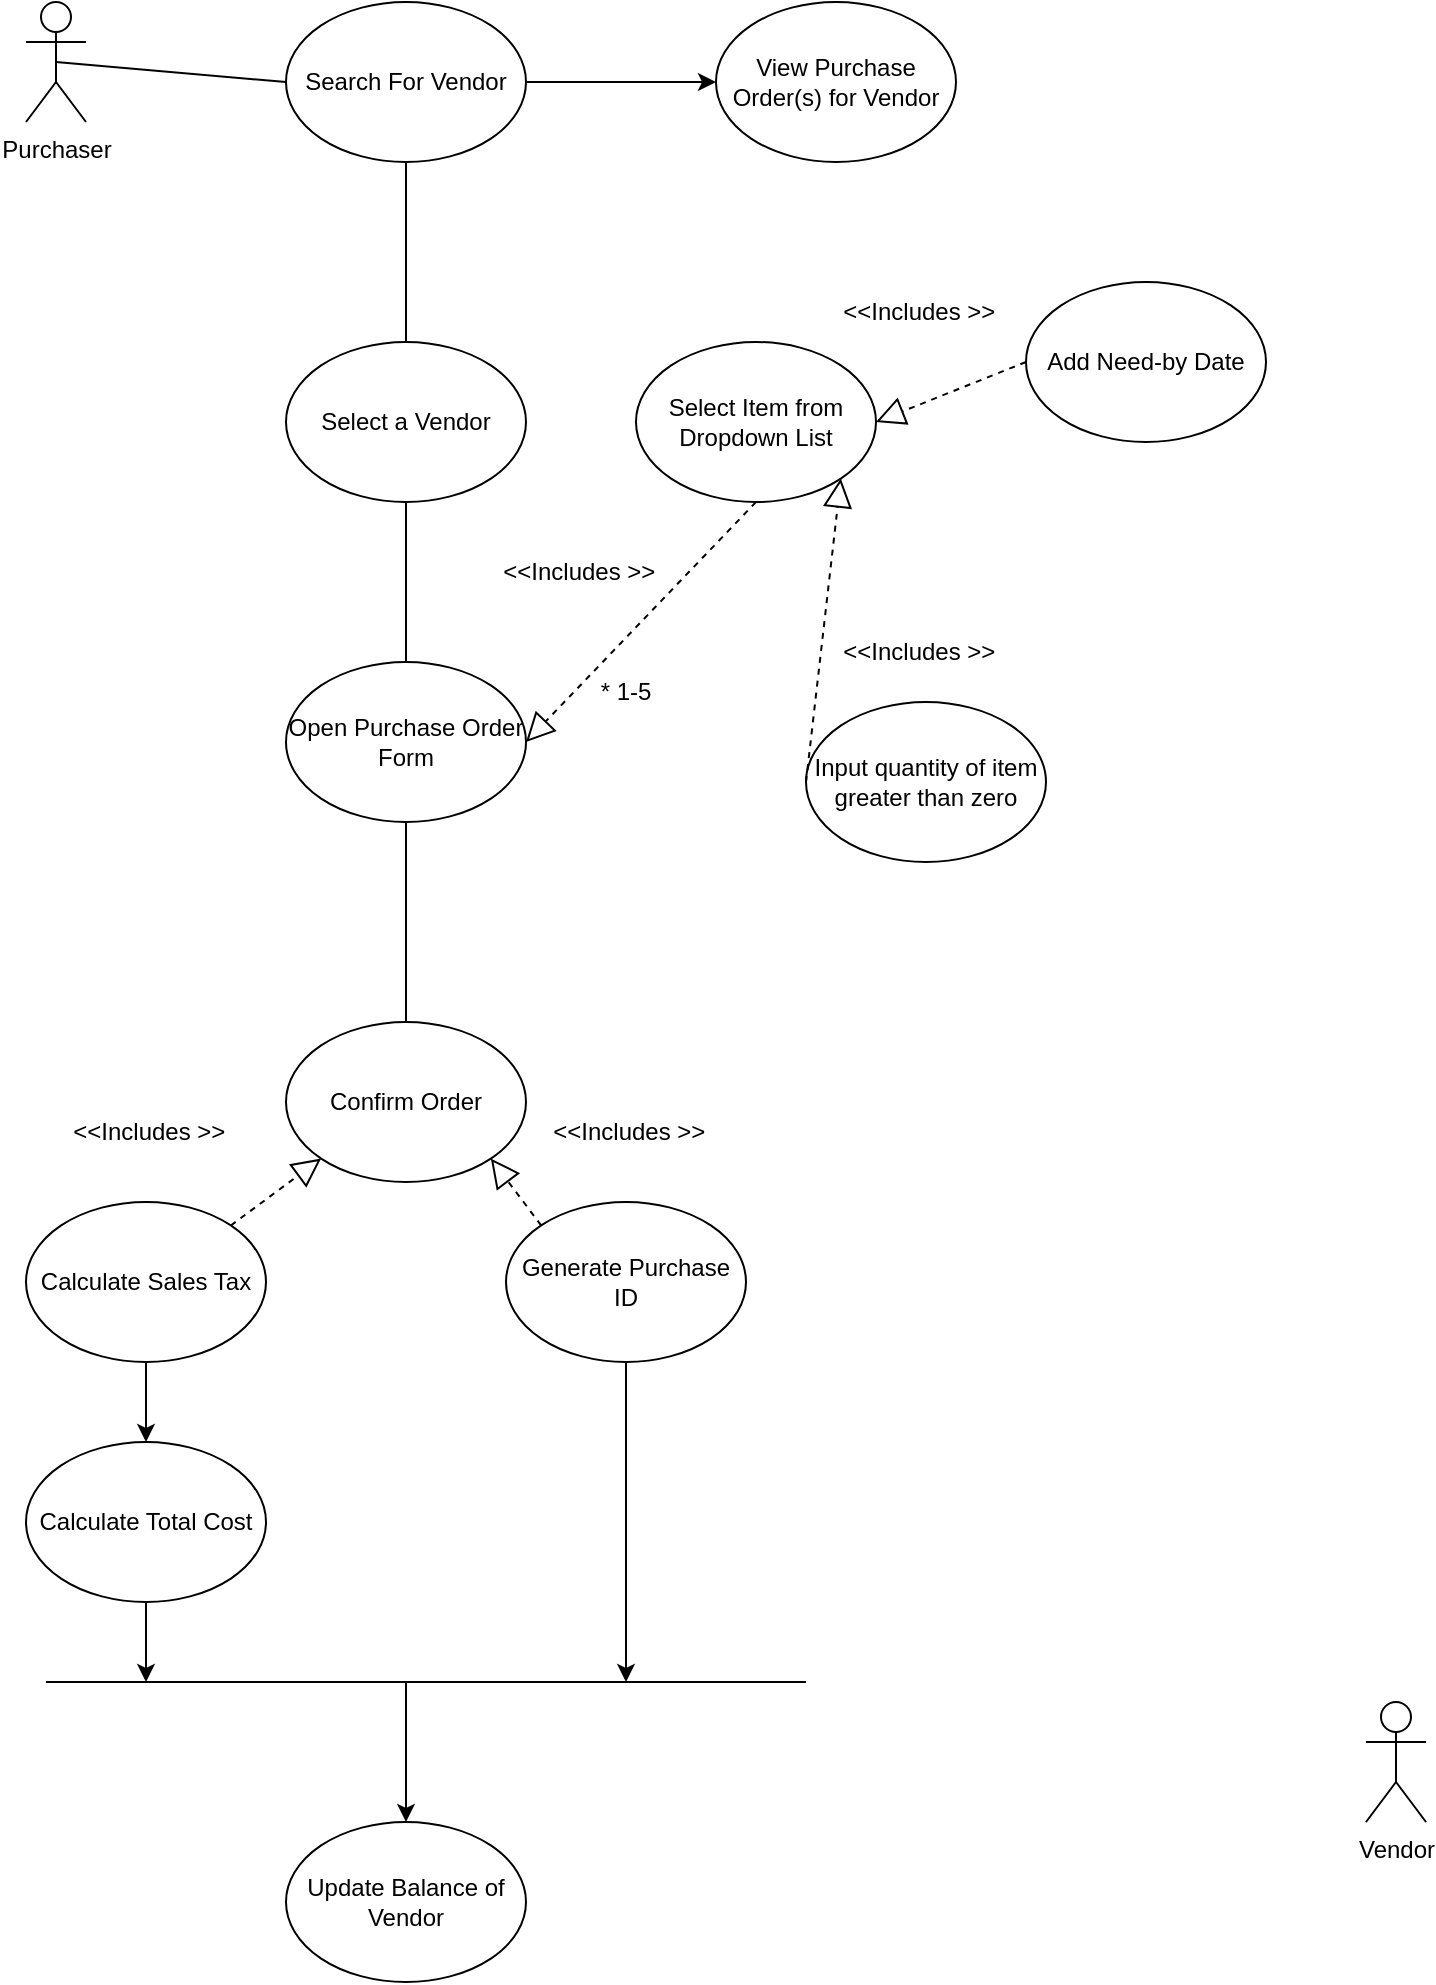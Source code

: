 <mxfile version="20.4.0"><diagram id="OidZ8eUb1mpM3Htv5hEV" name="Page-1"><mxGraphModel dx="1040" dy="658" grid="1" gridSize="10" guides="1" tooltips="1" connect="1" arrows="1" fold="1" page="1" pageScale="1" pageWidth="850" pageHeight="1100" math="0" shadow="0"><root><mxCell id="0"/><mxCell id="1" parent="0"/><mxCell id="1EhhM8Yrq_8ZWg-IZS18-1" value="Purchaser" style="shape=umlActor;verticalLabelPosition=bottom;verticalAlign=top;html=1;outlineConnect=0;" vertex="1" parent="1"><mxGeometry x="60" y="80" width="30" height="60" as="geometry"/></mxCell><mxCell id="1EhhM8Yrq_8ZWg-IZS18-4" value="Search For Vendor" style="ellipse;whiteSpace=wrap;html=1;" vertex="1" parent="1"><mxGeometry x="190" y="80" width="120" height="80" as="geometry"/></mxCell><mxCell id="1EhhM8Yrq_8ZWg-IZS18-5" value="" style="endArrow=none;html=1;rounded=0;exitX=0.5;exitY=0.5;exitDx=0;exitDy=0;exitPerimeter=0;entryX=0;entryY=0.5;entryDx=0;entryDy=0;" edge="1" parent="1" source="1EhhM8Yrq_8ZWg-IZS18-1" target="1EhhM8Yrq_8ZWg-IZS18-4"><mxGeometry width="50" height="50" relative="1" as="geometry"><mxPoint x="400" y="270" as="sourcePoint"/><mxPoint x="450" y="220" as="targetPoint"/></mxGeometry></mxCell><mxCell id="1EhhM8Yrq_8ZWg-IZS18-6" value="Select a Vendor" style="ellipse;whiteSpace=wrap;html=1;" vertex="1" parent="1"><mxGeometry x="190" y="250" width="120" height="80" as="geometry"/></mxCell><mxCell id="1EhhM8Yrq_8ZWg-IZS18-7" value="" style="endArrow=none;html=1;rounded=0;exitX=0.5;exitY=1;exitDx=0;exitDy=0;entryX=0.5;entryY=0;entryDx=0;entryDy=0;" edge="1" parent="1" source="1EhhM8Yrq_8ZWg-IZS18-4" target="1EhhM8Yrq_8ZWg-IZS18-6"><mxGeometry width="50" height="50" relative="1" as="geometry"><mxPoint x="400" y="270" as="sourcePoint"/><mxPoint x="450" y="220" as="targetPoint"/></mxGeometry></mxCell><mxCell id="1EhhM8Yrq_8ZWg-IZS18-8" value="Open Purchase Order Form" style="ellipse;whiteSpace=wrap;html=1;" vertex="1" parent="1"><mxGeometry x="190" y="410" width="120" height="80" as="geometry"/></mxCell><mxCell id="1EhhM8Yrq_8ZWg-IZS18-9" value="" style="endArrow=none;html=1;rounded=0;exitX=0.5;exitY=1;exitDx=0;exitDy=0;entryX=0.5;entryY=0;entryDx=0;entryDy=0;" edge="1" parent="1" source="1EhhM8Yrq_8ZWg-IZS18-6" target="1EhhM8Yrq_8ZWg-IZS18-8"><mxGeometry width="50" height="50" relative="1" as="geometry"><mxPoint x="400" y="370" as="sourcePoint"/><mxPoint x="450" y="320" as="targetPoint"/></mxGeometry></mxCell><mxCell id="1EhhM8Yrq_8ZWg-IZS18-10" value="Select Item from Dropdown List" style="ellipse;whiteSpace=wrap;html=1;" vertex="1" parent="1"><mxGeometry x="365" y="250" width="120" height="80" as="geometry"/></mxCell><mxCell id="1EhhM8Yrq_8ZWg-IZS18-11" value="" style="endArrow=block;dashed=1;endFill=0;endSize=12;html=1;rounded=0;exitX=0.5;exitY=1;exitDx=0;exitDy=0;entryX=1;entryY=0.5;entryDx=0;entryDy=0;" edge="1" parent="1" source="1EhhM8Yrq_8ZWg-IZS18-10" target="1EhhM8Yrq_8ZWg-IZS18-8"><mxGeometry width="160" relative="1" as="geometry"><mxPoint x="340" y="430" as="sourcePoint"/><mxPoint x="500" y="430" as="targetPoint"/></mxGeometry></mxCell><mxCell id="1EhhM8Yrq_8ZWg-IZS18-12" value="Input quantity of item greater than zero" style="ellipse;whiteSpace=wrap;html=1;" vertex="1" parent="1"><mxGeometry x="450" y="430" width="120" height="80" as="geometry"/></mxCell><mxCell id="1EhhM8Yrq_8ZWg-IZS18-13" value="" style="endArrow=block;dashed=1;endFill=0;endSize=12;html=1;rounded=0;exitX=0;exitY=0.5;exitDx=0;exitDy=0;entryX=1;entryY=1;entryDx=0;entryDy=0;" edge="1" parent="1" source="1EhhM8Yrq_8ZWg-IZS18-12" target="1EhhM8Yrq_8ZWg-IZS18-10"><mxGeometry width="160" relative="1" as="geometry"><mxPoint x="340" y="530" as="sourcePoint"/><mxPoint x="310" y="450" as="targetPoint"/><Array as="points"/></mxGeometry></mxCell><mxCell id="1EhhM8Yrq_8ZWg-IZS18-14" value="&amp;nbsp;&amp;lt;&amp;lt;Includes &amp;gt;&amp;gt;" style="text;html=1;strokeColor=none;fillColor=none;align=center;verticalAlign=middle;whiteSpace=wrap;rounded=0;" vertex="1" parent="1"><mxGeometry x="290" y="350" width="90" height="30" as="geometry"/></mxCell><mxCell id="1EhhM8Yrq_8ZWg-IZS18-15" value="&amp;nbsp;&amp;lt;&amp;lt;Includes &amp;gt;&amp;gt;" style="text;html=1;strokeColor=none;fillColor=none;align=center;verticalAlign=middle;whiteSpace=wrap;rounded=0;" vertex="1" parent="1"><mxGeometry x="460" y="390" width="90" height="30" as="geometry"/></mxCell><mxCell id="1EhhM8Yrq_8ZWg-IZS18-16" value="* 1-5" style="text;html=1;strokeColor=none;fillColor=none;align=center;verticalAlign=middle;whiteSpace=wrap;rounded=0;" vertex="1" parent="1"><mxGeometry x="330" y="410" width="60" height="30" as="geometry"/></mxCell><mxCell id="1EhhM8Yrq_8ZWg-IZS18-17" value="Vendor" style="shape=umlActor;verticalLabelPosition=bottom;verticalAlign=top;html=1;outlineConnect=0;" vertex="1" parent="1"><mxGeometry x="730" y="930" width="30" height="60" as="geometry"/></mxCell><mxCell id="1EhhM8Yrq_8ZWg-IZS18-18" value="Confirm Order" style="ellipse;whiteSpace=wrap;html=1;" vertex="1" parent="1"><mxGeometry x="190" y="590" width="120" height="80" as="geometry"/></mxCell><mxCell id="1EhhM8Yrq_8ZWg-IZS18-21" value="" style="endArrow=none;html=1;rounded=0;exitX=0.5;exitY=0;exitDx=0;exitDy=0;entryX=0.5;entryY=1;entryDx=0;entryDy=0;" edge="1" parent="1" source="1EhhM8Yrq_8ZWg-IZS18-18" target="1EhhM8Yrq_8ZWg-IZS18-8"><mxGeometry width="50" height="50" relative="1" as="geometry"><mxPoint x="400" y="640" as="sourcePoint"/><mxPoint x="450" y="590" as="targetPoint"/></mxGeometry></mxCell><mxCell id="1EhhM8Yrq_8ZWg-IZS18-22" value="Calculate Sales Tax" style="ellipse;whiteSpace=wrap;html=1;" vertex="1" parent="1"><mxGeometry x="60" y="680" width="120" height="80" as="geometry"/></mxCell><mxCell id="1EhhM8Yrq_8ZWg-IZS18-23" value="Calculate Total Cost" style="ellipse;whiteSpace=wrap;html=1;" vertex="1" parent="1"><mxGeometry x="60" y="800" width="120" height="80" as="geometry"/></mxCell><mxCell id="1EhhM8Yrq_8ZWg-IZS18-24" value="Generate Purchase ID" style="ellipse;whiteSpace=wrap;html=1;" vertex="1" parent="1"><mxGeometry x="300" y="680" width="120" height="80" as="geometry"/></mxCell><mxCell id="1EhhM8Yrq_8ZWg-IZS18-26" value="" style="endArrow=none;html=1;rounded=0;" edge="1" parent="1"><mxGeometry width="50" height="50" relative="1" as="geometry"><mxPoint x="70" y="920" as="sourcePoint"/><mxPoint x="450" y="920" as="targetPoint"/><Array as="points"><mxPoint x="260" y="920"/></Array></mxGeometry></mxCell><mxCell id="1EhhM8Yrq_8ZWg-IZS18-27" value="" style="endArrow=classic;html=1;rounded=0;exitX=0.5;exitY=1;exitDx=0;exitDy=0;" edge="1" parent="1" source="1EhhM8Yrq_8ZWg-IZS18-24"><mxGeometry width="50" height="50" relative="1" as="geometry"><mxPoint x="400" y="830" as="sourcePoint"/><mxPoint x="360" y="920" as="targetPoint"/></mxGeometry></mxCell><mxCell id="1EhhM8Yrq_8ZWg-IZS18-28" value="" style="endArrow=block;dashed=1;endFill=0;endSize=12;html=1;rounded=0;exitX=0;exitY=0;exitDx=0;exitDy=0;entryX=1;entryY=1;entryDx=0;entryDy=0;" edge="1" parent="1" source="1EhhM8Yrq_8ZWg-IZS18-24" target="1EhhM8Yrq_8ZWg-IZS18-18"><mxGeometry width="160" relative="1" as="geometry"><mxPoint x="340" y="710" as="sourcePoint"/><mxPoint x="500" y="710" as="targetPoint"/></mxGeometry></mxCell><mxCell id="1EhhM8Yrq_8ZWg-IZS18-29" value="&amp;nbsp;&amp;lt;&amp;lt;Includes &amp;gt;&amp;gt;" style="text;html=1;strokeColor=none;fillColor=none;align=center;verticalAlign=middle;whiteSpace=wrap;rounded=0;" vertex="1" parent="1"><mxGeometry x="315" y="630" width="90" height="30" as="geometry"/></mxCell><mxCell id="1EhhM8Yrq_8ZWg-IZS18-30" value="" style="endArrow=block;dashed=1;endFill=0;endSize=12;html=1;rounded=0;exitX=1;exitY=0;exitDx=0;exitDy=0;entryX=0;entryY=1;entryDx=0;entryDy=0;" edge="1" parent="1" source="1EhhM8Yrq_8ZWg-IZS18-22" target="1EhhM8Yrq_8ZWg-IZS18-18"><mxGeometry width="160" relative="1" as="geometry"><mxPoint x="340" y="700" as="sourcePoint"/><mxPoint x="500" y="700" as="targetPoint"/></mxGeometry></mxCell><mxCell id="1EhhM8Yrq_8ZWg-IZS18-31" value="&amp;nbsp;&amp;lt;&amp;lt;Includes &amp;gt;&amp;gt;" style="text;html=1;strokeColor=none;fillColor=none;align=center;verticalAlign=middle;whiteSpace=wrap;rounded=0;" vertex="1" parent="1"><mxGeometry x="75" y="630" width="90" height="30" as="geometry"/></mxCell><mxCell id="1EhhM8Yrq_8ZWg-IZS18-33" value="" style="endArrow=classic;html=1;rounded=0;exitX=0.5;exitY=1;exitDx=0;exitDy=0;entryX=0.5;entryY=0;entryDx=0;entryDy=0;" edge="1" parent="1" source="1EhhM8Yrq_8ZWg-IZS18-22" target="1EhhM8Yrq_8ZWg-IZS18-23"><mxGeometry width="50" height="50" relative="1" as="geometry"><mxPoint x="400" y="820" as="sourcePoint"/><mxPoint x="450" y="770" as="targetPoint"/></mxGeometry></mxCell><mxCell id="1EhhM8Yrq_8ZWg-IZS18-34" value="" style="endArrow=classic;html=1;rounded=0;exitX=0.5;exitY=1;exitDx=0;exitDy=0;" edge="1" parent="1" source="1EhhM8Yrq_8ZWg-IZS18-23"><mxGeometry width="50" height="50" relative="1" as="geometry"><mxPoint x="400" y="820" as="sourcePoint"/><mxPoint x="120" y="920" as="targetPoint"/></mxGeometry></mxCell><mxCell id="1EhhM8Yrq_8ZWg-IZS18-35" value="View Purchase Order(s) for Vendor" style="ellipse;whiteSpace=wrap;html=1;" vertex="1" parent="1"><mxGeometry x="405" y="80" width="120" height="80" as="geometry"/></mxCell><mxCell id="1EhhM8Yrq_8ZWg-IZS18-38" value="" style="endArrow=classic;html=1;rounded=0;exitX=1;exitY=0.5;exitDx=0;exitDy=0;entryX=0;entryY=0.5;entryDx=0;entryDy=0;" edge="1" parent="1" source="1EhhM8Yrq_8ZWg-IZS18-4" target="1EhhM8Yrq_8ZWg-IZS18-35"><mxGeometry width="50" height="50" relative="1" as="geometry"><mxPoint x="400" y="320" as="sourcePoint"/><mxPoint x="450" y="270" as="targetPoint"/></mxGeometry></mxCell><mxCell id="1EhhM8Yrq_8ZWg-IZS18-39" value="Add Need-by Date" style="ellipse;whiteSpace=wrap;html=1;" vertex="1" parent="1"><mxGeometry x="560" y="220" width="120" height="80" as="geometry"/></mxCell><mxCell id="1EhhM8Yrq_8ZWg-IZS18-40" value="" style="endArrow=block;dashed=1;endFill=0;endSize=12;html=1;rounded=0;exitX=0;exitY=0.5;exitDx=0;exitDy=0;entryX=1;entryY=0.5;entryDx=0;entryDy=0;" edge="1" parent="1" source="1EhhM8Yrq_8ZWg-IZS18-39" target="1EhhM8Yrq_8ZWg-IZS18-10"><mxGeometry width="160" relative="1" as="geometry"><mxPoint x="340" y="490" as="sourcePoint"/><mxPoint x="500" y="490" as="targetPoint"/></mxGeometry></mxCell><mxCell id="1EhhM8Yrq_8ZWg-IZS18-41" value="&amp;nbsp;&amp;lt;&amp;lt;Includes &amp;gt;&amp;gt;" style="text;html=1;strokeColor=none;fillColor=none;align=center;verticalAlign=middle;whiteSpace=wrap;rounded=0;" vertex="1" parent="1"><mxGeometry x="460" y="220" width="90" height="30" as="geometry"/></mxCell><mxCell id="1EhhM8Yrq_8ZWg-IZS18-43" value="Update Balance of Vendor" style="ellipse;whiteSpace=wrap;html=1;" vertex="1" parent="1"><mxGeometry x="190" y="990" width="120" height="80" as="geometry"/></mxCell><mxCell id="1EhhM8Yrq_8ZWg-IZS18-44" value="" style="endArrow=classic;html=1;rounded=0;entryX=0.5;entryY=0;entryDx=0;entryDy=0;" edge="1" parent="1" target="1EhhM8Yrq_8ZWg-IZS18-43"><mxGeometry width="50" height="50" relative="1" as="geometry"><mxPoint x="250" y="920" as="sourcePoint"/><mxPoint x="450" y="970" as="targetPoint"/></mxGeometry></mxCell></root></mxGraphModel></diagram></mxfile>